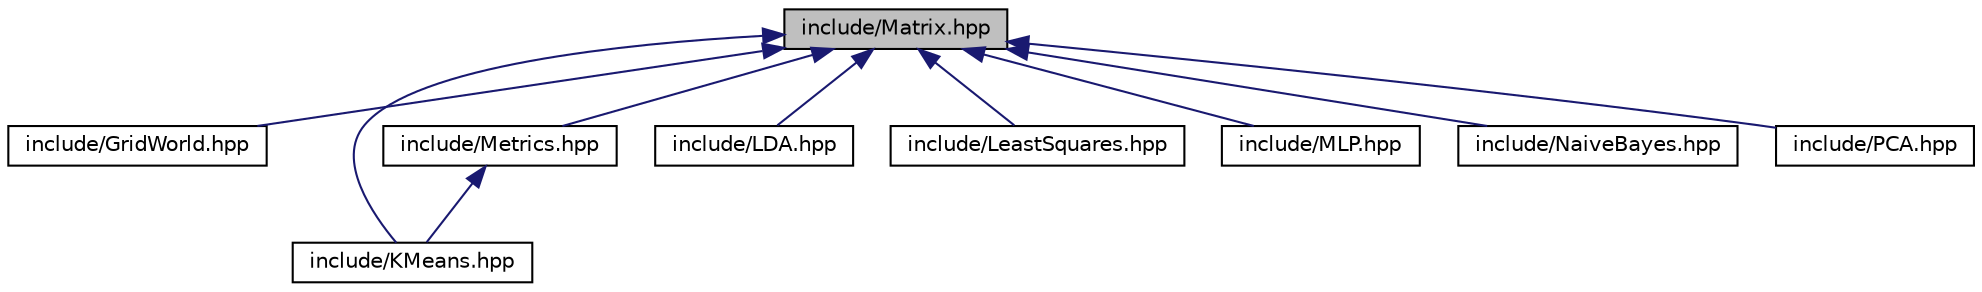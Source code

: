 digraph "include/Matrix.hpp"
{
  bgcolor="transparent";
  edge [fontname="Helvetica",fontsize="10",labelfontname="Helvetica",labelfontsize="10"];
  node [fontname="Helvetica",fontsize="10",shape=record];
  Node17 [label="include/Matrix.hpp",height=0.2,width=0.4,color="black", fillcolor="grey75", style="filled", fontcolor="black"];
  Node17 -> Node18 [dir="back",color="midnightblue",fontsize="10",style="solid",fontname="Helvetica"];
  Node18 [label="include/GridWorld.hpp",height=0.2,width=0.4,color="black",URL="$GridWorld_8hpp.html"];
  Node17 -> Node19 [dir="back",color="midnightblue",fontsize="10",style="solid",fontname="Helvetica"];
  Node19 [label="include/KMeans.hpp",height=0.2,width=0.4,color="black",URL="$KMeans_8hpp.html"];
  Node17 -> Node20 [dir="back",color="midnightblue",fontsize="10",style="solid",fontname="Helvetica"];
  Node20 [label="include/Metrics.hpp",height=0.2,width=0.4,color="black",URL="$Metrics_8hpp.html"];
  Node20 -> Node19 [dir="back",color="midnightblue",fontsize="10",style="solid",fontname="Helvetica"];
  Node17 -> Node21 [dir="back",color="midnightblue",fontsize="10",style="solid",fontname="Helvetica"];
  Node21 [label="include/LDA.hpp",height=0.2,width=0.4,color="black",URL="$LDA_8hpp.html"];
  Node17 -> Node22 [dir="back",color="midnightblue",fontsize="10",style="solid",fontname="Helvetica"];
  Node22 [label="include/LeastSquares.hpp",height=0.2,width=0.4,color="black",URL="$LeastSquares_8hpp.html"];
  Node17 -> Node23 [dir="back",color="midnightblue",fontsize="10",style="solid",fontname="Helvetica"];
  Node23 [label="include/MLP.hpp",height=0.2,width=0.4,color="black",URL="$MLP_8hpp.html"];
  Node17 -> Node24 [dir="back",color="midnightblue",fontsize="10",style="solid",fontname="Helvetica"];
  Node24 [label="include/NaiveBayes.hpp",height=0.2,width=0.4,color="black",URL="$NaiveBayes_8hpp.html"];
  Node17 -> Node25 [dir="back",color="midnightblue",fontsize="10",style="solid",fontname="Helvetica"];
  Node25 [label="include/PCA.hpp",height=0.2,width=0.4,color="black",URL="$PCA_8hpp.html"];
}
